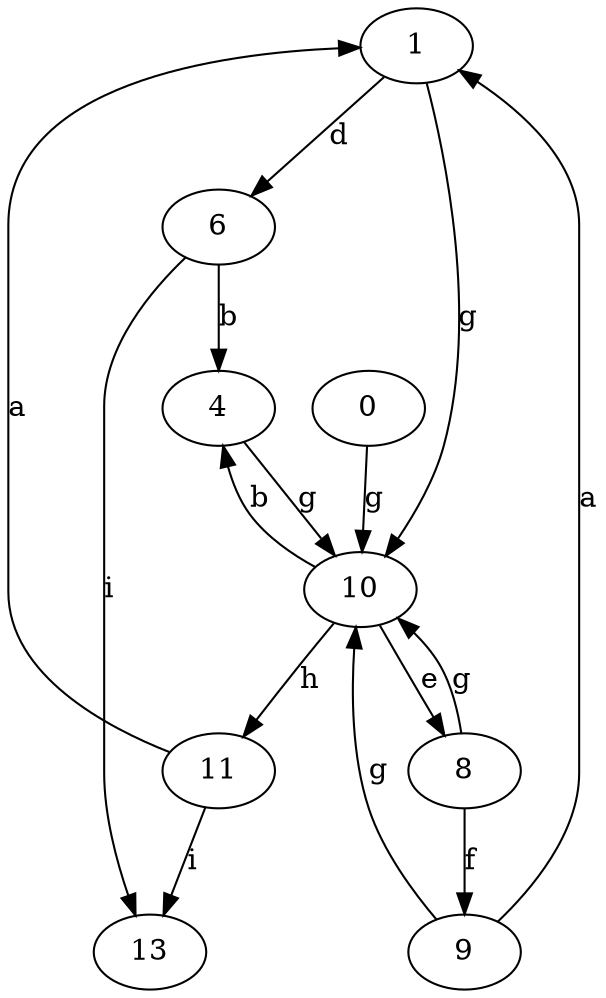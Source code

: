 strict digraph  {
1;
4;
6;
8;
9;
0;
10;
11;
13;
1 -> 6  [label=d];
1 -> 10  [label=g];
4 -> 10  [label=g];
6 -> 4  [label=b];
6 -> 13  [label=i];
8 -> 9  [label=f];
8 -> 10  [label=g];
9 -> 1  [label=a];
9 -> 10  [label=g];
0 -> 10  [label=g];
10 -> 4  [label=b];
10 -> 8  [label=e];
10 -> 11  [label=h];
11 -> 1  [label=a];
11 -> 13  [label=i];
}
